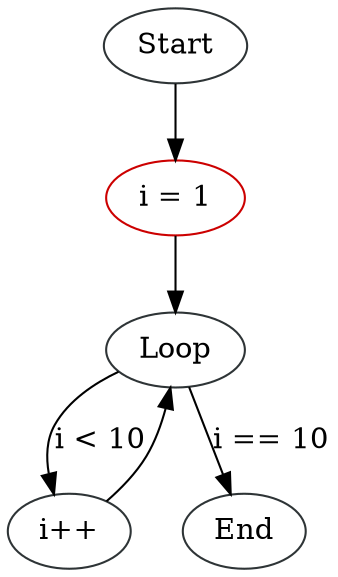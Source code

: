digraph IncrementingLoop {
node1 [label="Start", color="#2e3436"]
node3 [label="i = 1", color="#cc0000"]
node4 [label="Loop", color="#2e3436"]
node5 [label="i++", color="#2e3436"]
node2 [label="End", color="#2e3436"]

node1 -> node3
node3 -> node4
node4 -> node5 [label="i < 10"]
node4 -> node2 [label="i == 10"]
node5 -> node4
}
